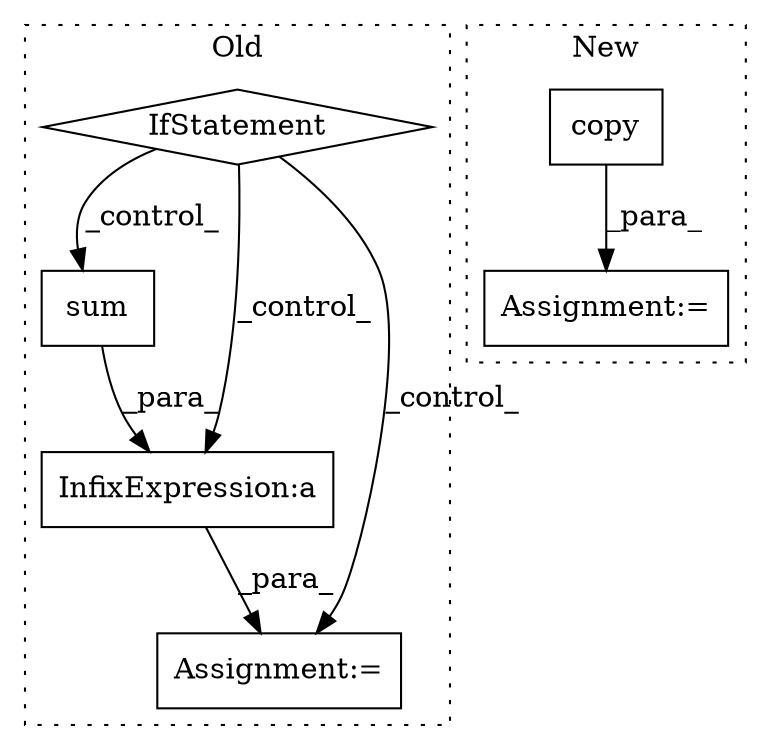 digraph G {
subgraph cluster0 {
1 [label="sum" a="32" s="3491,3525" l="4,1" shape="box"];
4 [label="Assignment:=" a="7" s="3483" l="1" shape="box"];
5 [label="InfixExpression:a" a="27" s="3526" l="3" shape="box"];
6 [label="IfStatement" a="25" s="3452,3469" l="4,2" shape="diamond"];
label = "Old";
style="dotted";
}
subgraph cluster1 {
2 [label="copy" a="32" s="4205" l="6" shape="box"];
3 [label="Assignment:=" a="7" s="4198" l="1" shape="box"];
label = "New";
style="dotted";
}
1 -> 5 [label="_para_"];
2 -> 3 [label="_para_"];
5 -> 4 [label="_para_"];
6 -> 5 [label="_control_"];
6 -> 1 [label="_control_"];
6 -> 4 [label="_control_"];
}